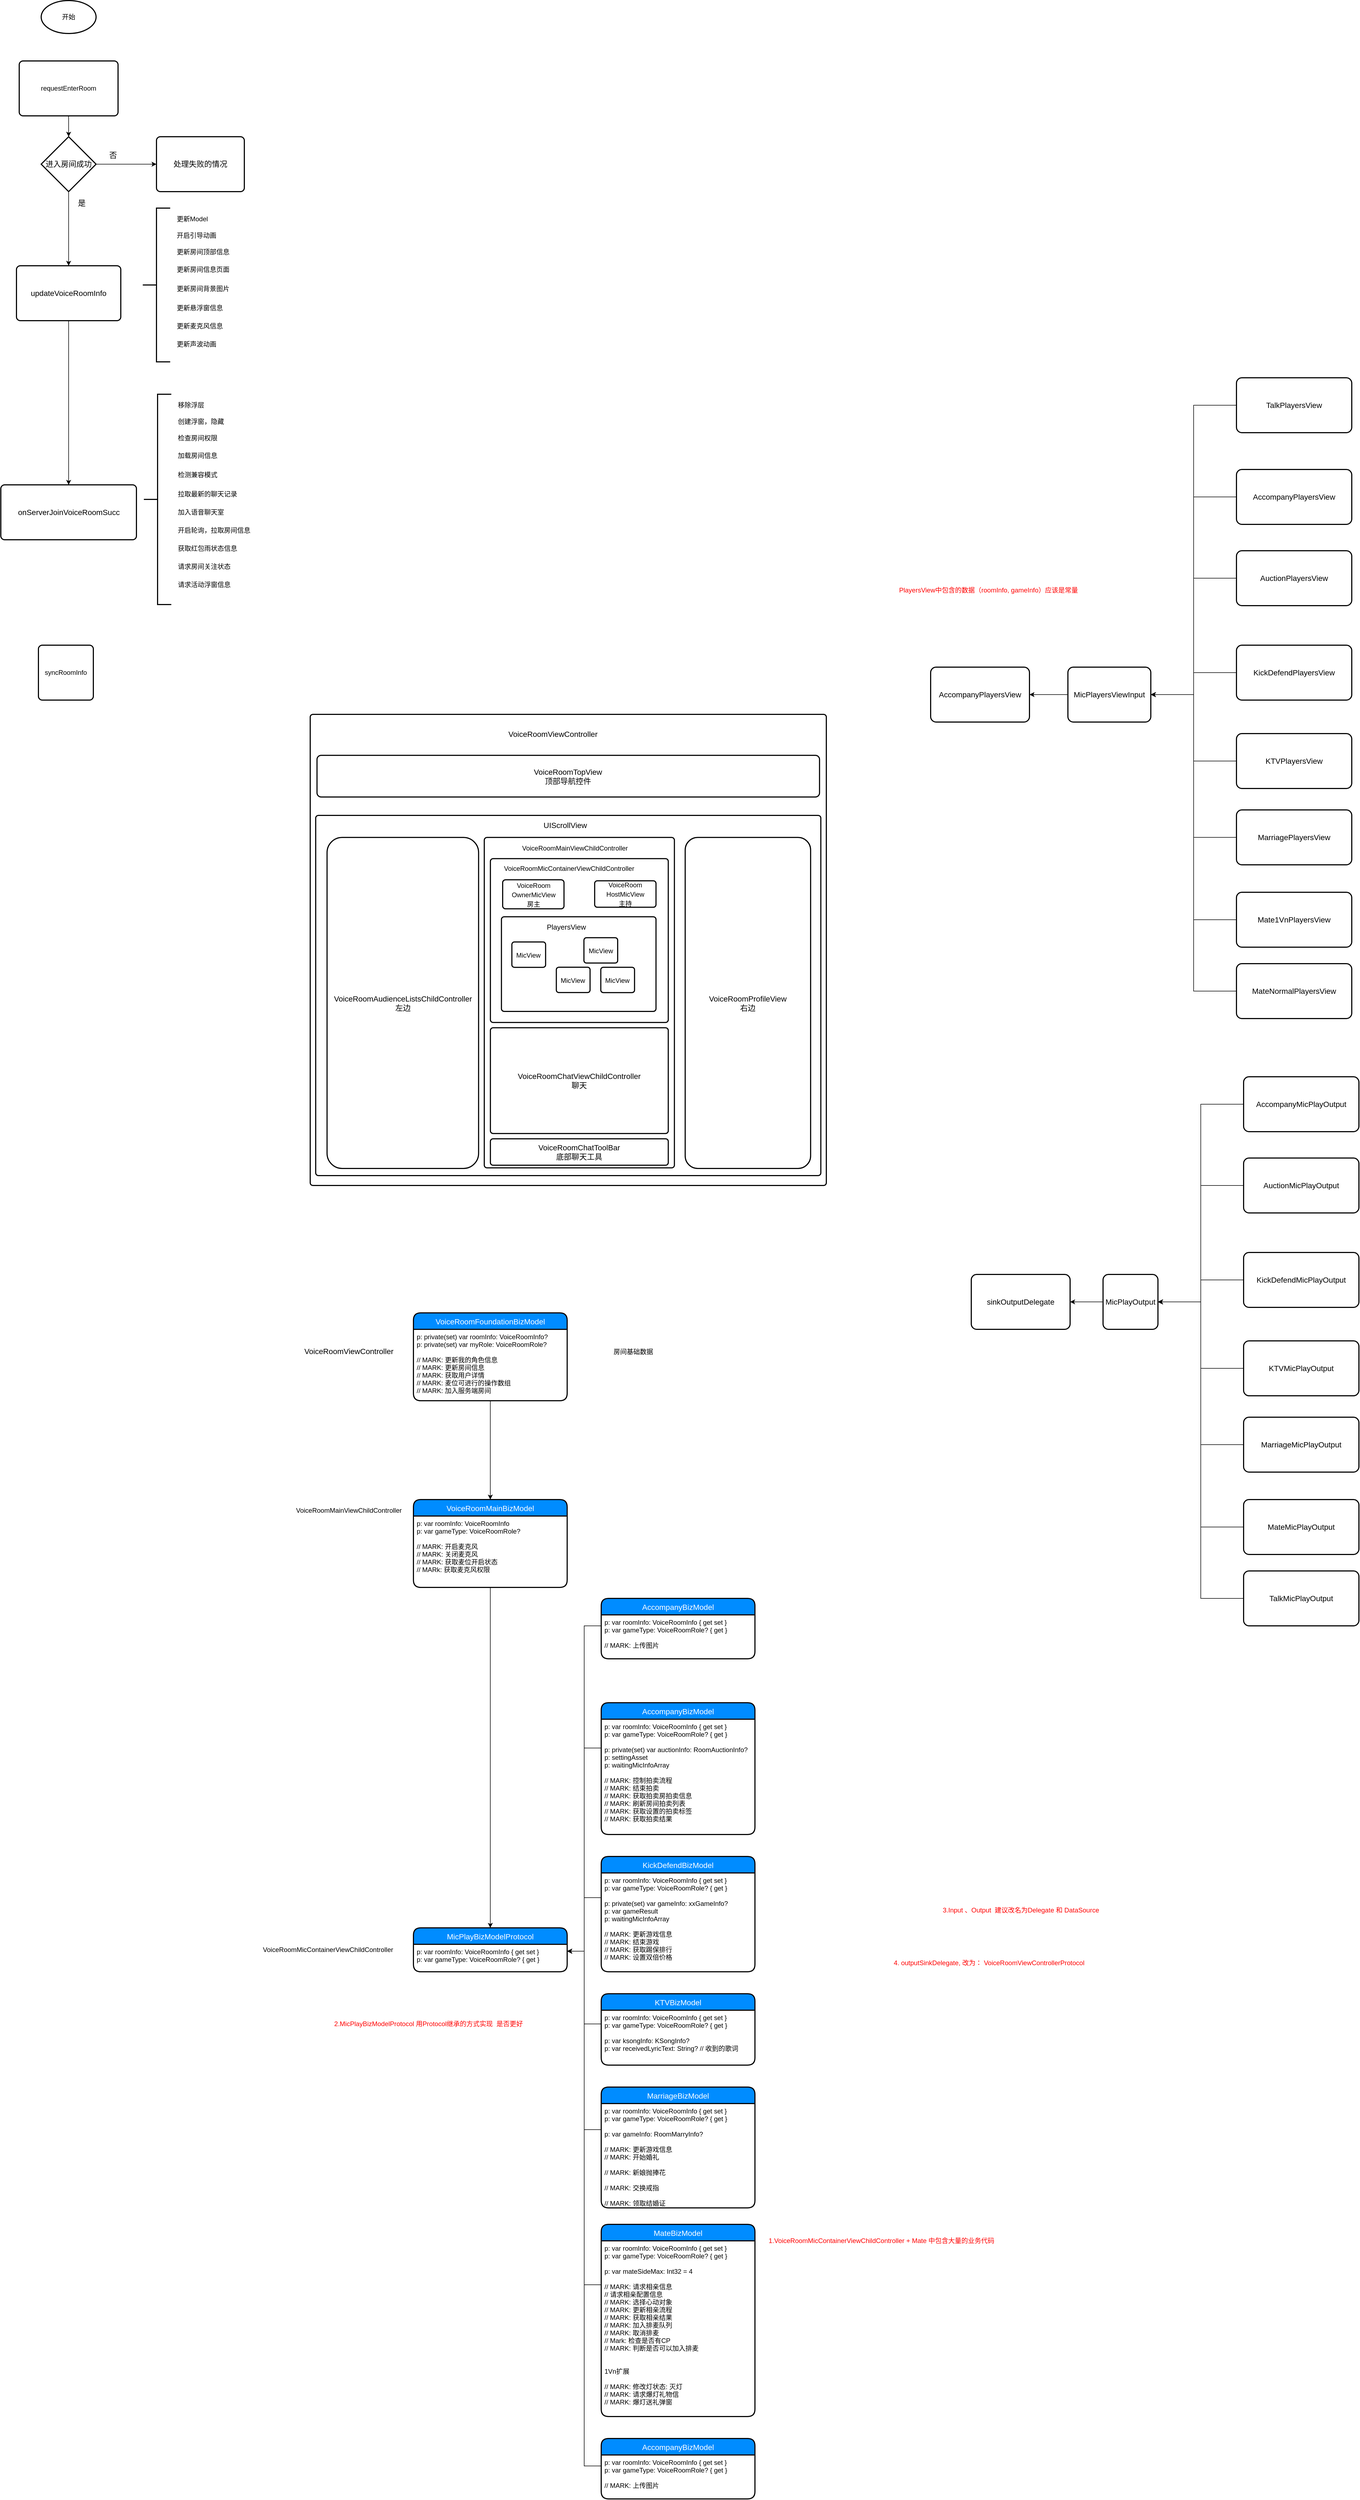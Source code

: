 <mxfile version="12.2.9" type="github" pages="1">
  <diagram id="QXnWpjxVT1Wi_6HcI1Gs" name="第 1 页">
    <mxGraphModel dx="1788" dy="1278" grid="1" gridSize="10" guides="1" tooltips="1" connect="1" arrows="1" fold="1" page="1" pageScale="1" pageWidth="1100" pageHeight="850" math="0" shadow="0">
      <root>
        <mxCell id="0"/>
        <mxCell id="1" parent="0"/>
        <mxCell id="4t1HwyWgQuPsWHYAofXQ-1" value="开始" style="strokeWidth=2;html=1;shape=mxgraph.flowchart.start_1;whiteSpace=wrap;" parent="1" vertex="1">
          <mxGeometry x="280" y="90" width="100" height="60" as="geometry"/>
        </mxCell>
        <mxCell id="4t1HwyWgQuPsWHYAofXQ-2" value="syncRoomInfo" style="rounded=1;whiteSpace=wrap;html=1;absoluteArcSize=1;arcSize=14;strokeWidth=2;" parent="1" vertex="1">
          <mxGeometry x="275" y="1264" width="100" height="100" as="geometry"/>
        </mxCell>
        <mxCell id="uTZmpidnTNi-9U0CQCSV-44" style="edgeStyle=orthogonalEdgeStyle;rounded=0;orthogonalLoop=1;jettySize=auto;html=1;exitX=0.5;exitY=1;exitDx=0;exitDy=0;entryX=0.5;entryY=0;entryDx=0;entryDy=0;entryPerimeter=0;fontSize=14;" parent="1" source="4t1HwyWgQuPsWHYAofXQ-3" target="uTZmpidnTNi-9U0CQCSV-43" edge="1">
          <mxGeometry relative="1" as="geometry"/>
        </mxCell>
        <mxCell id="4t1HwyWgQuPsWHYAofXQ-3" value="requestEnterRoom" style="rounded=1;whiteSpace=wrap;html=1;absoluteArcSize=1;arcSize=14;strokeWidth=2;" parent="1" vertex="1">
          <mxGeometry x="240" y="200" width="180" height="100" as="geometry"/>
        </mxCell>
        <mxCell id="4t1HwyWgQuPsWHYAofXQ-5" value="" style="strokeWidth=2;html=1;shape=mxgraph.flowchart.annotation_2;align=left;labelPosition=right;pointerEvents=1;" parent="1" vertex="1">
          <mxGeometry x="465" y="468" width="50" height="280" as="geometry"/>
        </mxCell>
        <mxCell id="4t1HwyWgQuPsWHYAofXQ-22" value="更新Model" style="text;html=1;resizable=0;points=[];autosize=1;align=left;verticalAlign=top;spacingTop=-4;" parent="1" vertex="1">
          <mxGeometry x="525" y="478" width="70" height="20" as="geometry"/>
        </mxCell>
        <mxCell id="4t1HwyWgQuPsWHYAofXQ-23" value="开启引导动画" style="text;html=1;resizable=0;points=[];autosize=1;align=left;verticalAlign=top;spacingTop=-4;" parent="1" vertex="1">
          <mxGeometry x="525" y="508" width="90" height="20" as="geometry"/>
        </mxCell>
        <mxCell id="4t1HwyWgQuPsWHYAofXQ-24" value="更新房间顶部信息" style="text;html=1;resizable=0;points=[];autosize=1;align=left;verticalAlign=top;spacingTop=-4;" parent="1" vertex="1">
          <mxGeometry x="525" y="538" width="110" height="20" as="geometry"/>
        </mxCell>
        <mxCell id="4t1HwyWgQuPsWHYAofXQ-25" value="更新房间背景图片" style="text;html=1;resizable=0;points=[];autosize=1;align=left;verticalAlign=top;spacingTop=-4;" parent="1" vertex="1">
          <mxGeometry x="525" y="605" width="110" height="20" as="geometry"/>
        </mxCell>
        <mxCell id="4t1HwyWgQuPsWHYAofXQ-26" value="更新房间信息页面" style="text;html=1;resizable=0;points=[];autosize=1;align=left;verticalAlign=top;spacingTop=-4;" parent="1" vertex="1">
          <mxGeometry x="525" y="570" width="110" height="20" as="geometry"/>
        </mxCell>
        <mxCell id="4t1HwyWgQuPsWHYAofXQ-27" value="更新悬浮窗信息" style="text;html=1;resizable=0;points=[];autosize=1;align=left;verticalAlign=top;spacingTop=-4;" parent="1" vertex="1">
          <mxGeometry x="525" y="640" width="100" height="20" as="geometry"/>
        </mxCell>
        <mxCell id="4t1HwyWgQuPsWHYAofXQ-28" value="更新麦克风信息" style="text;html=1;resizable=0;points=[];autosize=1;align=left;verticalAlign=top;spacingTop=-4;" parent="1" vertex="1">
          <mxGeometry x="525" y="673" width="100" height="20" as="geometry"/>
        </mxCell>
        <mxCell id="4t1HwyWgQuPsWHYAofXQ-29" value="更新声波动画" style="text;html=1;resizable=0;points=[];autosize=1;align=left;verticalAlign=top;spacingTop=-4;" parent="1" vertex="1">
          <mxGeometry x="525" y="706" width="90" height="20" as="geometry"/>
        </mxCell>
        <mxCell id="uTZmpidnTNi-9U0CQCSV-9" value="" style="rounded=1;absoluteArcSize=1;html=1;strokeWidth=2;arcSize=10;fontSize=14;fillColor=none;" parent="1" vertex="1">
          <mxGeometry x="770" y="1390" width="940" height="858" as="geometry"/>
        </mxCell>
        <mxCell id="uTZmpidnTNi-9U0CQCSV-10" value="" style="html=1;strokeWidth=2;shape=mxgraph.er.anchor;fontSize=14;whiteSpace=wrap;" parent="uTZmpidnTNi-9U0CQCSV-9" vertex="1">
          <mxGeometry width="470.0" height="858" as="geometry"/>
        </mxCell>
        <mxCell id="uTZmpidnTNi-9U0CQCSV-32" value="VoiceRoomViewController" style="text;html=1;resizable=0;points=[];autosize=1;align=left;verticalAlign=top;spacingTop=-4;fontSize=14;" parent="uTZmpidnTNi-9U0CQCSV-9" vertex="1">
          <mxGeometry x="358.684" y="24.614" width="180" height="20" as="geometry"/>
        </mxCell>
        <mxCell id="uTZmpidnTNi-9U0CQCSV-38" value="VoiceRoomTopView&lt;br&gt;顶部导航控件" style="strokeWidth=2;rounded=1;arcSize=10;whiteSpace=wrap;html=1;align=center;fontSize=14;fillColor=none;" parent="uTZmpidnTNi-9U0CQCSV-9" vertex="1">
          <mxGeometry x="12.368" y="74.609" width="915.263" height="75.852" as="geometry"/>
        </mxCell>
        <mxCell id="uTZmpidnTNi-9U0CQCSV-39" value="" style="rounded=1;absoluteArcSize=1;html=1;strokeWidth=2;arcSize=10;fontSize=14;fillColor=none;" parent="uTZmpidnTNi-9U0CQCSV-9" vertex="1">
          <mxGeometry x="10" y="184" width="920" height="656" as="geometry"/>
        </mxCell>
        <mxCell id="uTZmpidnTNi-9U0CQCSV-40" value="" style="html=1;strokeWidth=2;shape=mxgraph.er.anchor;fontSize=14;whiteSpace=wrap;" parent="uTZmpidnTNi-9U0CQCSV-39" vertex="1">
          <mxGeometry width="460.0" height="399.828" as="geometry"/>
        </mxCell>
        <mxCell id="uTZmpidnTNi-9U0CQCSV-22" value="VoiceRoomProfileView&lt;br&gt;右边" style="strokeWidth=2;rounded=1;arcSize=10;whiteSpace=wrap;html=1;align=center;fontSize=14;fillColor=none;" parent="uTZmpidnTNi-9U0CQCSV-39" vertex="1">
          <mxGeometry x="672.944" y="40.184" width="228.449" height="602.757" as="geometry"/>
        </mxCell>
        <mxCell id="uTZmpidnTNi-9U0CQCSV-21" value="VoiceRoomAudienceListsChildController&lt;br&gt;左边" style="strokeWidth=2;rounded=1;arcSize=10;whiteSpace=wrap;html=1;align=center;fontSize=14;fillColor=none;" parent="uTZmpidnTNi-9U0CQCSV-39" vertex="1">
          <mxGeometry x="20.674" y="40.184" width="276" height="602.757" as="geometry"/>
        </mxCell>
        <mxCell id="uTZmpidnTNi-9U0CQCSV-17" value="" style="rounded=1;absoluteArcSize=1;html=1;strokeWidth=2;arcSize=10;fontSize=13;fillColor=none;" parent="uTZmpidnTNi-9U0CQCSV-39" vertex="1">
          <mxGeometry x="307.011" y="40.184" width="346.292" height="601.752" as="geometry"/>
        </mxCell>
        <mxCell id="uTZmpidnTNi-9U0CQCSV-18" value="" style="html=1;strokeWidth=2;shape=mxgraph.er.anchor;fontSize=14;whiteSpace=wrap;" parent="uTZmpidnTNi-9U0CQCSV-17" vertex="1">
          <mxGeometry width="173.146" height="601.752" as="geometry"/>
        </mxCell>
        <mxCell id="uTZmpidnTNi-9U0CQCSV-19" value="VoiceRoomChatViewChildController&lt;br&gt;聊天" style="rounded=1;absoluteArcSize=1;html=1;strokeWidth=2;arcSize=10;fontSize=14;whiteSpace=wrap;points=[];strokeColor=inherit;fillColor=inherit;" parent="uTZmpidnTNi-9U0CQCSV-17" vertex="1">
          <mxGeometry x="11.171" y="346.609" width="323.951" height="192.561" as="geometry"/>
        </mxCell>
        <mxCell id="uTZmpidnTNi-9U0CQCSV-25" value="VoiceRoomMainViewChildController&lt;br&gt;" style="text;html=1;resizable=0;points=[];autosize=1;align=left;verticalAlign=top;spacingTop=-4;" parent="uTZmpidnTNi-9U0CQCSV-17" vertex="1">
          <mxGeometry x="67.024" y="9.628" width="210" height="20" as="geometry"/>
        </mxCell>
        <mxCell id="uTZmpidnTNi-9U0CQCSV-34" value="VoiceRoomChatToolBar&lt;br&gt;底部聊天工具" style="strokeWidth=2;rounded=1;arcSize=10;whiteSpace=wrap;html=1;align=center;fontSize=14;fillColor=none;" parent="uTZmpidnTNi-9U0CQCSV-17" vertex="1">
          <mxGeometry x="11.171" y="548.798" width="323.951" height="48.14" as="geometry"/>
        </mxCell>
        <mxCell id="uTZmpidnTNi-9U0CQCSV-14" value="" style="rounded=1;absoluteArcSize=1;html=1;strokeWidth=2;arcSize=10;fontSize=14;fillColor=none;" parent="uTZmpidnTNi-9U0CQCSV-17" vertex="1">
          <mxGeometry x="11.171" y="38.512" width="323.951" height="298.469" as="geometry"/>
        </mxCell>
        <mxCell id="uTZmpidnTNi-9U0CQCSV-15" value="" style="html=1;strokeWidth=2;shape=mxgraph.er.anchor;fontSize=14;whiteSpace=wrap;" parent="uTZmpidnTNi-9U0CQCSV-14" vertex="1">
          <mxGeometry width="161.975" height="268.622" as="geometry"/>
        </mxCell>
        <mxCell id="uTZmpidnTNi-9U0CQCSV-23" value="&lt;font style=&quot;font-size: 12px&quot;&gt;VoiceRoom&lt;br&gt;OwnerMicView&lt;br&gt;房主&lt;/font&gt;" style="strokeWidth=2;rounded=1;arcSize=10;whiteSpace=wrap;html=1;align=center;fontSize=14;fillColor=none;" parent="uTZmpidnTNi-9U0CQCSV-14" vertex="1">
          <mxGeometry x="22.341" y="38.512" width="111.707" height="52.954" as="geometry"/>
        </mxCell>
        <mxCell id="uTZmpidnTNi-9U0CQCSV-24" value="&lt;font style=&quot;font-size: 12px&quot;&gt;VoiceRoom&lt;br&gt;HostMicView&lt;br&gt;主持&lt;/font&gt;" style="strokeWidth=2;rounded=1;arcSize=10;whiteSpace=wrap;html=1;align=center;fontSize=14;fillColor=none;" parent="uTZmpidnTNi-9U0CQCSV-14" vertex="1">
          <mxGeometry x="189.902" y="40.438" width="111.707" height="48.14" as="geometry"/>
        </mxCell>
        <mxCell id="uTZmpidnTNi-9U0CQCSV-33" value="&lt;font style=&quot;font-size: 12px&quot;&gt;VoiceRoomMicContainerViewChildController&lt;/font&gt;" style="text;html=1;resizable=0;points=[];autosize=1;align=left;verticalAlign=top;spacingTop=-4;fontSize=14;" parent="uTZmpidnTNi-9U0CQCSV-14" vertex="1">
          <mxGeometry x="22.341" y="6.396" width="250" height="20" as="geometry"/>
        </mxCell>
        <mxCell id="uTZmpidnTNi-9U0CQCSV-35" value="" style="rounded=1;absoluteArcSize=1;html=1;strokeWidth=2;arcSize=10;fontSize=14;fillColor=none;" parent="uTZmpidnTNi-9U0CQCSV-14" vertex="1">
          <mxGeometry x="20.107" y="105.908" width="281.502" height="172.342" as="geometry"/>
        </mxCell>
        <mxCell id="uTZmpidnTNi-9U0CQCSV-36" value="" style="html=1;strokeWidth=2;shape=mxgraph.er.anchor;fontSize=14;whiteSpace=wrap;" parent="uTZmpidnTNi-9U0CQCSV-35" vertex="1">
          <mxGeometry width="140.751" height="172.342" as="geometry"/>
        </mxCell>
        <mxCell id="uTZmpidnTNi-9U0CQCSV-31" value="PlayersView" style="text;html=1;resizable=0;points=[];autosize=1;align=left;verticalAlign=top;spacingTop=-4;fontSize=13;" parent="uTZmpidnTNi-9U0CQCSV-35" vertex="1">
          <mxGeometry x="80.429" y="8.043" width="90" height="20" as="geometry"/>
        </mxCell>
        <mxCell id="uTZmpidnTNi-9U0CQCSV-27" value="&lt;font style=&quot;font-size: 12px&quot;&gt;MicView&lt;/font&gt;" style="strokeWidth=2;rounded=1;arcSize=10;whiteSpace=wrap;html=1;align=center;fontSize=14;fillColor=none;" parent="uTZmpidnTNi-9U0CQCSV-35" vertex="1">
          <mxGeometry x="18.99" y="45.958" width="61.439" height="46.135" as="geometry"/>
        </mxCell>
        <mxCell id="uTZmpidnTNi-9U0CQCSV-29" value="&lt;font style=&quot;font-size: 12px&quot;&gt;MicView&lt;/font&gt;" style="strokeWidth=2;rounded=1;arcSize=10;whiteSpace=wrap;html=1;align=center;fontSize=14;fillColor=none;" parent="uTZmpidnTNi-9U0CQCSV-35" vertex="1">
          <mxGeometry x="99.978" y="91.916" width="61.439" height="46.135" as="geometry"/>
        </mxCell>
        <mxCell id="uTZmpidnTNi-9U0CQCSV-30" value="&lt;font style=&quot;font-size: 12px&quot;&gt;MicView&lt;/font&gt;" style="strokeWidth=2;rounded=1;arcSize=10;whiteSpace=wrap;html=1;align=center;fontSize=14;fillColor=none;" parent="uTZmpidnTNi-9U0CQCSV-35" vertex="1">
          <mxGeometry x="150.246" y="38.18" width="61.439" height="46.135" as="geometry"/>
        </mxCell>
        <mxCell id="uTZmpidnTNi-9U0CQCSV-28" value="&lt;font style=&quot;font-size: 12px&quot;&gt;MicView&lt;/font&gt;" style="strokeWidth=2;rounded=1;arcSize=10;whiteSpace=wrap;html=1;align=center;fontSize=14;fillColor=none;" parent="uTZmpidnTNi-9U0CQCSV-35" vertex="1">
          <mxGeometry x="180.966" y="92.004" width="61.439" height="46.135" as="geometry"/>
        </mxCell>
        <mxCell id="uTZmpidnTNi-9U0CQCSV-42" value="UIScrollView" style="text;html=1;resizable=0;points=[];autosize=1;align=left;verticalAlign=top;spacingTop=-4;fontSize=14;" parent="uTZmpidnTNi-9U0CQCSV-39" vertex="1">
          <mxGeometry x="413.483" y="7.032" width="90" height="20" as="geometry"/>
        </mxCell>
        <mxCell id="uTZmpidnTNi-9U0CQCSV-47" style="edgeStyle=orthogonalEdgeStyle;rounded=0;orthogonalLoop=1;jettySize=auto;html=1;exitX=0.5;exitY=1;exitDx=0;exitDy=0;exitPerimeter=0;entryX=0.5;entryY=0;entryDx=0;entryDy=0;fontSize=14;" parent="1" source="uTZmpidnTNi-9U0CQCSV-43" target="uTZmpidnTNi-9U0CQCSV-45" edge="1">
          <mxGeometry relative="1" as="geometry"/>
        </mxCell>
        <mxCell id="uTZmpidnTNi-9U0CQCSV-48" style="edgeStyle=orthogonalEdgeStyle;rounded=0;orthogonalLoop=1;jettySize=auto;html=1;exitX=1;exitY=0.5;exitDx=0;exitDy=0;exitPerimeter=0;entryX=0;entryY=0.5;entryDx=0;entryDy=0;fontSize=14;" parent="1" source="uTZmpidnTNi-9U0CQCSV-43" target="uTZmpidnTNi-9U0CQCSV-46" edge="1">
          <mxGeometry relative="1" as="geometry"/>
        </mxCell>
        <mxCell id="uTZmpidnTNi-9U0CQCSV-43" value="进入房间成功" style="strokeWidth=2;html=1;shape=mxgraph.flowchart.decision;whiteSpace=wrap;fillColor=none;fontSize=14;" parent="1" vertex="1">
          <mxGeometry x="280" y="338" width="100" height="100" as="geometry"/>
        </mxCell>
        <mxCell id="uTZmpidnTNi-9U0CQCSV-55" value="" style="edgeStyle=orthogonalEdgeStyle;rounded=0;orthogonalLoop=1;jettySize=auto;html=1;fontSize=14;" parent="1" source="uTZmpidnTNi-9U0CQCSV-45" target="uTZmpidnTNi-9U0CQCSV-54" edge="1">
          <mxGeometry relative="1" as="geometry"/>
        </mxCell>
        <mxCell id="uTZmpidnTNi-9U0CQCSV-45" value="updateVoiceRoomInfo" style="rounded=1;whiteSpace=wrap;html=1;absoluteArcSize=1;arcSize=14;strokeWidth=2;fillColor=none;fontSize=14;" parent="1" vertex="1">
          <mxGeometry x="235" y="573" width="190" height="100" as="geometry"/>
        </mxCell>
        <mxCell id="uTZmpidnTNi-9U0CQCSV-54" value="onServerJoinVoiceRoomSucc" style="rounded=1;whiteSpace=wrap;html=1;absoluteArcSize=1;arcSize=14;strokeWidth=2;fillColor=none;fontSize=14;" parent="1" vertex="1">
          <mxGeometry x="206.5" y="972" width="247" height="100" as="geometry"/>
        </mxCell>
        <mxCell id="uTZmpidnTNi-9U0CQCSV-46" value="处理失败的情况" style="rounded=1;whiteSpace=wrap;html=1;absoluteArcSize=1;arcSize=14;strokeWidth=2;fillColor=none;fontSize=14;" parent="1" vertex="1">
          <mxGeometry x="490" y="338" width="160" height="100" as="geometry"/>
        </mxCell>
        <mxCell id="uTZmpidnTNi-9U0CQCSV-49" value="否" style="text;html=1;resizable=0;points=[];autosize=1;align=left;verticalAlign=top;spacingTop=-4;fontSize=14;" parent="1" vertex="1">
          <mxGeometry x="402" y="361" width="30" height="20" as="geometry"/>
        </mxCell>
        <mxCell id="uTZmpidnTNi-9U0CQCSV-50" value="是" style="text;html=1;resizable=0;points=[];autosize=1;align=left;verticalAlign=top;spacingTop=-4;fontSize=14;" parent="1" vertex="1">
          <mxGeometry x="345" y="448" width="30" height="20" as="geometry"/>
        </mxCell>
        <mxCell id="uTZmpidnTNi-9U0CQCSV-56" value="" style="strokeWidth=2;html=1;shape=mxgraph.flowchart.annotation_2;align=left;labelPosition=right;pointerEvents=1;" parent="1" vertex="1">
          <mxGeometry x="467" y="807" width="50" height="383" as="geometry"/>
        </mxCell>
        <mxCell id="uTZmpidnTNi-9U0CQCSV-57" value="移除浮层" style="text;html=1;resizable=0;points=[];autosize=1;align=left;verticalAlign=top;spacingTop=-4;" parent="1" vertex="1">
          <mxGeometry x="527" y="817" width="60" height="20" as="geometry"/>
        </mxCell>
        <mxCell id="uTZmpidnTNi-9U0CQCSV-58" value="创建浮窗，隐藏" style="text;html=1;resizable=0;points=[];autosize=1;align=left;verticalAlign=top;spacingTop=-4;" parent="1" vertex="1">
          <mxGeometry x="527" y="847" width="100" height="20" as="geometry"/>
        </mxCell>
        <mxCell id="uTZmpidnTNi-9U0CQCSV-59" value="检查房间权限" style="text;html=1;resizable=0;points=[];autosize=1;align=left;verticalAlign=top;spacingTop=-4;" parent="1" vertex="1">
          <mxGeometry x="527" y="877" width="90" height="20" as="geometry"/>
        </mxCell>
        <mxCell id="uTZmpidnTNi-9U0CQCSV-60" value="检测兼容模式" style="text;html=1;resizable=0;points=[];autosize=1;align=left;verticalAlign=top;spacingTop=-4;" parent="1" vertex="1">
          <mxGeometry x="527" y="944" width="90" height="20" as="geometry"/>
        </mxCell>
        <mxCell id="uTZmpidnTNi-9U0CQCSV-61" value="加载房间信息" style="text;html=1;resizable=0;points=[];autosize=1;align=left;verticalAlign=top;spacingTop=-4;" parent="1" vertex="1">
          <mxGeometry x="527" y="909" width="90" height="20" as="geometry"/>
        </mxCell>
        <mxCell id="uTZmpidnTNi-9U0CQCSV-62" value="拉取最新的聊天记录" style="text;html=1;resizable=0;points=[];autosize=1;align=left;verticalAlign=top;spacingTop=-4;" parent="1" vertex="1">
          <mxGeometry x="527" y="979" width="120" height="20" as="geometry"/>
        </mxCell>
        <mxCell id="uTZmpidnTNi-9U0CQCSV-63" value="加入语音聊天室" style="text;html=1;resizable=0;points=[];autosize=1;align=left;verticalAlign=top;spacingTop=-4;" parent="1" vertex="1">
          <mxGeometry x="527" y="1012" width="100" height="20" as="geometry"/>
        </mxCell>
        <mxCell id="uTZmpidnTNi-9U0CQCSV-64" value="开启轮询，拉取房间信息" style="text;html=1;resizable=0;points=[];autosize=1;align=left;verticalAlign=top;spacingTop=-4;" parent="1" vertex="1">
          <mxGeometry x="527" y="1045" width="150" height="20" as="geometry"/>
        </mxCell>
        <mxCell id="uTZmpidnTNi-9U0CQCSV-65" value="获取红包雨状态信息" style="text;html=1;resizable=0;points=[];autosize=1;align=left;verticalAlign=top;spacingTop=-4;" parent="1" vertex="1">
          <mxGeometry x="527" y="1078" width="120" height="20" as="geometry"/>
        </mxCell>
        <mxCell id="uTZmpidnTNi-9U0CQCSV-66" value="请求房间关注状态" style="text;html=1;resizable=0;points=[];autosize=1;align=left;verticalAlign=top;spacingTop=-4;" parent="1" vertex="1">
          <mxGeometry x="527" y="1111" width="110" height="20" as="geometry"/>
        </mxCell>
        <mxCell id="uTZmpidnTNi-9U0CQCSV-67" value="请求活动浮窗信息" style="text;html=1;resizable=0;points=[];autosize=1;align=left;verticalAlign=top;spacingTop=-4;" parent="1" vertex="1">
          <mxGeometry x="527" y="1144" width="110" height="20" as="geometry"/>
        </mxCell>
        <mxCell id="90Lqw9JZA4BBypxKJD_L-4" value="&lt;span style=&quot;font-size: 14px ; text-align: left&quot;&gt;VoiceRoomViewController&lt;/span&gt;" style="text;html=1;align=center;verticalAlign=middle;resizable=0;points=[];;autosize=1;" vertex="1" parent="1">
          <mxGeometry x="750" y="2540" width="180" height="20" as="geometry"/>
        </mxCell>
        <mxCell id="90Lqw9JZA4BBypxKJD_L-5" value="&lt;span style=&quot;text-align: left&quot;&gt;VoiceRoomMainViewChildController&lt;/span&gt;" style="text;html=1;align=center;verticalAlign=middle;resizable=0;points=[];;autosize=1;" vertex="1" parent="1">
          <mxGeometry x="735" y="2830" width="210" height="20" as="geometry"/>
        </mxCell>
        <mxCell id="90Lqw9JZA4BBypxKJD_L-7" value="VoiceRoomFoundationBizModel" style="swimlane;childLayout=stackLayout;horizontal=1;startSize=30;horizontalStack=0;fillColor=#008cff;fontColor=#FFFFFF;rounded=1;fontSize=14;fontStyle=0;strokeWidth=2;resizeParent=0;resizeLast=1;shadow=0;dashed=0;align=center;" vertex="1" parent="1">
          <mxGeometry x="958" y="2480" width="280" height="160" as="geometry"/>
        </mxCell>
        <mxCell id="90Lqw9JZA4BBypxKJD_L-8" value="p: private(set) var roomInfo: VoiceRoomInfo?&#xa;p: private(set) var myRole: VoiceRoomRole?&#xa;&#xa;// MARK: 更新我的角色信息&#xa;// MARK: 更新房间信息&#xa;// MARK: 获取用户详情&#xa;// MARK: 麦位可进行的操作数组&#xa;// MARK: 加入服务端房间&#xa;" style="align=left;strokeColor=none;fillColor=none;spacingLeft=4;fontSize=12;verticalAlign=top;resizable=0;rotatable=0;part=1;" vertex="1" parent="90Lqw9JZA4BBypxKJD_L-7">
          <mxGeometry y="30" width="280" height="130" as="geometry"/>
        </mxCell>
        <mxCell id="90Lqw9JZA4BBypxKJD_L-10" value="&lt;span style=&quot;white-space: normal&quot;&gt;&lt;br&gt;&lt;/span&gt;" style="text;html=1;align=center;verticalAlign=middle;resizable=0;points=[];;autosize=1;" vertex="1" parent="1">
          <mxGeometry x="1383" y="2561" width="20" height="20" as="geometry"/>
        </mxCell>
        <mxCell id="90Lqw9JZA4BBypxKJD_L-14" value="房间基础数据" style="text;html=1;align=center;verticalAlign=middle;resizable=0;points=[];;autosize=1;" vertex="1" parent="1">
          <mxGeometry x="1313" y="2541" width="90" height="20" as="geometry"/>
        </mxCell>
        <mxCell id="90Lqw9JZA4BBypxKJD_L-17" value="VoiceRoomMainBizModel" style="swimlane;childLayout=stackLayout;horizontal=1;startSize=30;horizontalStack=0;fillColor=#008cff;fontColor=#FFFFFF;rounded=1;fontSize=14;fontStyle=0;strokeWidth=2;resizeParent=0;resizeLast=1;shadow=0;dashed=0;align=center;" vertex="1" parent="1">
          <mxGeometry x="958" y="2820" width="280" height="160" as="geometry"/>
        </mxCell>
        <mxCell id="90Lqw9JZA4BBypxKJD_L-18" value="p: var roomInfo: VoiceRoomInfo&#xa;p: var gameType: VoiceRoomRole?&#xa;&#xa;// MARK: 开启麦克风&#xa;// MARK: 关闭麦克风&#xa;// MARK: 获取麦位开启状态&#xa;// MARk: 获取麦克风权限&#xa;&#xa;" style="align=left;strokeColor=none;fillColor=none;spacingLeft=4;fontSize=12;verticalAlign=top;resizable=0;rotatable=0;part=1;" vertex="1" parent="90Lqw9JZA4BBypxKJD_L-17">
          <mxGeometry y="30" width="280" height="130" as="geometry"/>
        </mxCell>
        <mxCell id="90Lqw9JZA4BBypxKJD_L-20" value="VoiceRoomMicContainerViewChildController" style="text;html=1;align=center;verticalAlign=middle;resizable=0;points=[];;autosize=1;" vertex="1" parent="1">
          <mxGeometry x="677" y="3630" width="250" height="20" as="geometry"/>
        </mxCell>
        <mxCell id="90Lqw9JZA4BBypxKJD_L-22" value="MicPlayBizModelProtocol" style="swimlane;childLayout=stackLayout;horizontal=1;startSize=30;horizontalStack=0;fillColor=#008cff;fontColor=#FFFFFF;rounded=1;fontSize=14;fontStyle=0;strokeWidth=2;resizeParent=0;resizeLast=1;shadow=0;dashed=0;align=center;" vertex="1" parent="1">
          <mxGeometry x="958" y="3600" width="280" height="80" as="geometry"/>
        </mxCell>
        <mxCell id="90Lqw9JZA4BBypxKJD_L-23" value="p: var roomInfo: VoiceRoomInfo { get set }&#xa;p: var gameType: VoiceRoomRole? { get }&#xa;&#xa;&#xa;" style="align=left;strokeColor=none;fillColor=none;spacingLeft=4;fontSize=12;verticalAlign=top;resizable=0;rotatable=0;part=1;" vertex="1" parent="90Lqw9JZA4BBypxKJD_L-22">
          <mxGeometry y="30" width="280" height="50" as="geometry"/>
        </mxCell>
        <mxCell id="90Lqw9JZA4BBypxKJD_L-24" value="AccompanyBizModel" style="swimlane;childLayout=stackLayout;horizontal=1;startSize=30;horizontalStack=0;fillColor=#008cff;fontColor=#FFFFFF;rounded=1;fontSize=14;fontStyle=0;strokeWidth=2;resizeParent=0;resizeLast=1;shadow=0;dashed=0;align=center;" vertex="1" parent="1">
          <mxGeometry x="1300" y="3000" width="280" height="110" as="geometry"/>
        </mxCell>
        <mxCell id="90Lqw9JZA4BBypxKJD_L-25" value="p: var roomInfo: VoiceRoomInfo { get set }&#xa;p: var gameType: VoiceRoomRole? { get }&#xa;&#xa;// MARK: 上传图片&#xa;&#xa;&#xa;" style="align=left;strokeColor=none;fillColor=none;spacingLeft=4;fontSize=12;verticalAlign=top;resizable=0;rotatable=0;part=1;" vertex="1" parent="90Lqw9JZA4BBypxKJD_L-24">
          <mxGeometry y="30" width="280" height="80" as="geometry"/>
        </mxCell>
        <mxCell id="90Lqw9JZA4BBypxKJD_L-27" style="edgeStyle=orthogonalEdgeStyle;rounded=0;orthogonalLoop=1;jettySize=auto;html=1;exitX=0;exitY=0.25;exitDx=0;exitDy=0;entryX=1;entryY=0.25;entryDx=0;entryDy=0;" edge="1" parent="1" source="90Lqw9JZA4BBypxKJD_L-25" target="90Lqw9JZA4BBypxKJD_L-23">
          <mxGeometry relative="1" as="geometry"/>
        </mxCell>
        <mxCell id="90Lqw9JZA4BBypxKJD_L-28" value="AccompanyBizModel" style="swimlane;childLayout=stackLayout;horizontal=1;startSize=30;horizontalStack=0;fillColor=#008cff;fontColor=#FFFFFF;rounded=1;fontSize=14;fontStyle=0;strokeWidth=2;resizeParent=0;resizeLast=1;shadow=0;dashed=0;align=center;" vertex="1" parent="1">
          <mxGeometry x="1300" y="3190" width="280" height="240" as="geometry"/>
        </mxCell>
        <mxCell id="90Lqw9JZA4BBypxKJD_L-29" value="p: var roomInfo: VoiceRoomInfo { get set }&#xa;p: var gameType: VoiceRoomRole? { get }&#xa;&#xa;p: private(set) var auctionInfo: RoomAuctionInfo?&#xa;p: settingAsset&#xa;p: waitingMicInfoArray&#xa;&#xa;// MARK: 控制拍卖流程&#xa;// MARK: 结束拍卖&#xa;// MARK: 获取拍卖房拍卖信息&#xa;// MARK: 刷新房间拍卖列表&#xa;// MARK: 获取设置的拍卖标签&#xa;// MARK: 获取拍卖结果&#xa;&#xa;&#xa;&#xa;" style="align=left;strokeColor=none;fillColor=none;spacingLeft=4;fontSize=12;verticalAlign=top;resizable=0;rotatable=0;part=1;" vertex="1" parent="90Lqw9JZA4BBypxKJD_L-28">
          <mxGeometry y="30" width="280" height="210" as="geometry"/>
        </mxCell>
        <mxCell id="90Lqw9JZA4BBypxKJD_L-30" style="edgeStyle=orthogonalEdgeStyle;rounded=0;orthogonalLoop=1;jettySize=auto;html=1;exitX=0;exitY=0.25;exitDx=0;exitDy=0;entryX=1;entryY=0.25;entryDx=0;entryDy=0;" edge="1" parent="1" source="90Lqw9JZA4BBypxKJD_L-29" target="90Lqw9JZA4BBypxKJD_L-23">
          <mxGeometry relative="1" as="geometry"/>
        </mxCell>
        <mxCell id="90Lqw9JZA4BBypxKJD_L-35" value="KickDefendBizModel" style="swimlane;childLayout=stackLayout;horizontal=1;startSize=30;horizontalStack=0;fillColor=#008cff;fontColor=#FFFFFF;rounded=1;fontSize=14;fontStyle=0;strokeWidth=2;resizeParent=0;resizeLast=1;shadow=0;dashed=0;align=center;" vertex="1" parent="1">
          <mxGeometry x="1300" y="3470" width="280" height="210" as="geometry"/>
        </mxCell>
        <mxCell id="90Lqw9JZA4BBypxKJD_L-36" value="p: var roomInfo: VoiceRoomInfo { get set }&#xa;p: var gameType: VoiceRoomRole? { get }&#xa;&#xa;p: private(set) var gameInfo: xxGameInfo?&#xa;p: var gameResult&#xa;p: waitingMicInfoArray&#xa;&#xa;// MARK: 更新游戏信息&#xa;// MARK: 结束游戏&#xa;// MARK: 获取踢保排行&#xa;// MARK: 设置双倍价格&#xa;&#xa;&#xa;&#xa;" style="align=left;strokeColor=none;fillColor=none;spacingLeft=4;fontSize=12;verticalAlign=top;resizable=0;rotatable=0;part=1;" vertex="1" parent="90Lqw9JZA4BBypxKJD_L-35">
          <mxGeometry y="30" width="280" height="180" as="geometry"/>
        </mxCell>
        <mxCell id="90Lqw9JZA4BBypxKJD_L-37" value="KTVBizModel" style="swimlane;childLayout=stackLayout;horizontal=1;startSize=30;horizontalStack=0;fillColor=#008cff;fontColor=#FFFFFF;rounded=1;fontSize=14;fontStyle=0;strokeWidth=2;resizeParent=0;resizeLast=1;shadow=0;dashed=0;align=center;" vertex="1" parent="1">
          <mxGeometry x="1300" y="3720" width="280" height="130" as="geometry"/>
        </mxCell>
        <mxCell id="90Lqw9JZA4BBypxKJD_L-38" value="p: var roomInfo: VoiceRoomInfo { get set }&#xa;p: var gameType: VoiceRoomRole? { get }&#xa;&#xa;p: var ksongInfo: KSongInfo?&#xa;p: var receivedLyricText: String? // 收到的歌词&#xa;&#xa;&#xa;&#xa;" style="align=left;strokeColor=none;fillColor=none;spacingLeft=4;fontSize=12;verticalAlign=top;resizable=0;rotatable=0;part=1;" vertex="1" parent="90Lqw9JZA4BBypxKJD_L-37">
          <mxGeometry y="30" width="280" height="100" as="geometry"/>
        </mxCell>
        <mxCell id="90Lqw9JZA4BBypxKJD_L-39" value="MarriageBizModel" style="swimlane;childLayout=stackLayout;horizontal=1;startSize=30;horizontalStack=0;fillColor=#008cff;fontColor=#FFFFFF;rounded=1;fontSize=14;fontStyle=0;strokeWidth=2;resizeParent=0;resizeLast=1;shadow=0;dashed=0;align=center;" vertex="1" parent="1">
          <mxGeometry x="1300" y="3890" width="280" height="220" as="geometry"/>
        </mxCell>
        <mxCell id="90Lqw9JZA4BBypxKJD_L-40" value="p: var roomInfo: VoiceRoomInfo { get set }&#xa;p: var gameType: VoiceRoomRole? { get }&#xa;&#xa;p: var gameInfo: RoomMarryInfo?&#xa;&#xa;// MARK: 更新游戏信息&#xa;// MARK: 开始婚礼&#xa;&#xa;// MARK: 新娘抛捧花&#xa;&#xa;// MARK: 交换戒指&#xa;&#xa;// MARK: 领取结婚证&#xa;&#xa;&#xa;&#xa;&#xa;&#xa;" style="align=left;strokeColor=none;fillColor=none;spacingLeft=4;fontSize=12;verticalAlign=top;resizable=0;rotatable=0;part=1;" vertex="1" parent="90Lqw9JZA4BBypxKJD_L-39">
          <mxGeometry y="30" width="280" height="190" as="geometry"/>
        </mxCell>
        <mxCell id="90Lqw9JZA4BBypxKJD_L-41" style="edgeStyle=orthogonalEdgeStyle;rounded=0;orthogonalLoop=1;jettySize=auto;html=1;exitX=0;exitY=0.25;exitDx=0;exitDy=0;entryX=1;entryY=0.25;entryDx=0;entryDy=0;" edge="1" parent="1" source="90Lqw9JZA4BBypxKJD_L-36" target="90Lqw9JZA4BBypxKJD_L-23">
          <mxGeometry relative="1" as="geometry"/>
        </mxCell>
        <mxCell id="90Lqw9JZA4BBypxKJD_L-42" style="edgeStyle=orthogonalEdgeStyle;rounded=0;orthogonalLoop=1;jettySize=auto;html=1;exitX=0;exitY=0.25;exitDx=0;exitDy=0;entryX=1;entryY=0.25;entryDx=0;entryDy=0;" edge="1" parent="1" source="90Lqw9JZA4BBypxKJD_L-38" target="90Lqw9JZA4BBypxKJD_L-23">
          <mxGeometry relative="1" as="geometry"/>
        </mxCell>
        <mxCell id="90Lqw9JZA4BBypxKJD_L-44" style="edgeStyle=orthogonalEdgeStyle;rounded=0;orthogonalLoop=1;jettySize=auto;html=1;exitX=0;exitY=0.25;exitDx=0;exitDy=0;entryX=1;entryY=0.25;entryDx=0;entryDy=0;" edge="1" parent="1" source="90Lqw9JZA4BBypxKJD_L-40" target="90Lqw9JZA4BBypxKJD_L-23">
          <mxGeometry relative="1" as="geometry"/>
        </mxCell>
        <mxCell id="90Lqw9JZA4BBypxKJD_L-45" value="MateBizModel" style="swimlane;childLayout=stackLayout;horizontal=1;startSize=30;horizontalStack=0;fillColor=#008cff;fontColor=#FFFFFF;rounded=1;fontSize=14;fontStyle=0;strokeWidth=2;resizeParent=0;resizeLast=1;shadow=0;dashed=0;align=center;" vertex="1" parent="1">
          <mxGeometry x="1300" y="4140" width="280" height="350" as="geometry"/>
        </mxCell>
        <mxCell id="90Lqw9JZA4BBypxKJD_L-46" value="p: var roomInfo: VoiceRoomInfo { get set }&#xa;p: var gameType: VoiceRoomRole? { get }&#xa;&#xa;p: var mateSideMax: Int32 = 4&#xa;&#xa;// MARK: 请求相亲信息&#xa;// 请求相亲配置信息&#xa;// MARK: 选择心动对象&#xa;// MARK: 更新相亲流程&#xa;// MARK: 获取相亲结果&#xa;// MARK: 加入排麦队列&#xa;// MARK: 取消排麦&#xa;// Mark: 检查是否有CP&#xa;// MARK: 判断是否可以加入排麦&#xa;&#xa;&#xa;1Vn扩展&#xa;&#xa;// MARK: 修改灯状态: 灭灯&#xa;// MARK: 请求爆灯礼物信&#xa;// MARK: 爆灯送礼弹窗&#xa;" style="align=left;strokeColor=none;fillColor=none;spacingLeft=4;fontSize=12;verticalAlign=top;resizable=0;rotatable=0;part=1;" vertex="1" parent="90Lqw9JZA4BBypxKJD_L-45">
          <mxGeometry y="30" width="280" height="320" as="geometry"/>
        </mxCell>
        <mxCell id="90Lqw9JZA4BBypxKJD_L-47" value="1.VoiceRoomMicContainerViewChildController + Mate 中包含大量的业务代码" style="text;html=1;align=center;verticalAlign=middle;resizable=0;points=[];;autosize=1;fontColor=#FF0000;" vertex="1" parent="1">
          <mxGeometry x="1595" y="4160" width="430" height="20" as="geometry"/>
        </mxCell>
        <mxCell id="90Lqw9JZA4BBypxKJD_L-48" value="AccompanyBizModel" style="swimlane;childLayout=stackLayout;horizontal=1;startSize=30;horizontalStack=0;fillColor=#008cff;fontColor=#FFFFFF;rounded=1;fontSize=14;fontStyle=0;strokeWidth=2;resizeParent=0;resizeLast=1;shadow=0;dashed=0;align=center;" vertex="1" parent="1">
          <mxGeometry x="1300" y="4530" width="280" height="110" as="geometry"/>
        </mxCell>
        <mxCell id="90Lqw9JZA4BBypxKJD_L-49" value="p: var roomInfo: VoiceRoomInfo { get set }&#xa;p: var gameType: VoiceRoomRole? { get }&#xa;&#xa;// MARK: 上传图片&#xa;&#xa;&#xa;" style="align=left;strokeColor=none;fillColor=none;spacingLeft=4;fontSize=12;verticalAlign=top;resizable=0;rotatable=0;part=1;" vertex="1" parent="90Lqw9JZA4BBypxKJD_L-48">
          <mxGeometry y="30" width="280" height="80" as="geometry"/>
        </mxCell>
        <mxCell id="90Lqw9JZA4BBypxKJD_L-50" style="edgeStyle=orthogonalEdgeStyle;rounded=0;orthogonalLoop=1;jettySize=auto;html=1;exitX=0;exitY=0.25;exitDx=0;exitDy=0;entryX=1;entryY=0.25;entryDx=0;entryDy=0;" edge="1" parent="1" source="90Lqw9JZA4BBypxKJD_L-46" target="90Lqw9JZA4BBypxKJD_L-23">
          <mxGeometry relative="1" as="geometry"/>
        </mxCell>
        <mxCell id="90Lqw9JZA4BBypxKJD_L-51" style="edgeStyle=orthogonalEdgeStyle;rounded=0;orthogonalLoop=1;jettySize=auto;html=1;exitX=0;exitY=0.25;exitDx=0;exitDy=0;entryX=1;entryY=0.25;entryDx=0;entryDy=0;" edge="1" parent="1" source="90Lqw9JZA4BBypxKJD_L-49" target="90Lqw9JZA4BBypxKJD_L-23">
          <mxGeometry relative="1" as="geometry"/>
        </mxCell>
        <mxCell id="90Lqw9JZA4BBypxKJD_L-52" value="2.MicPlayBizModelProtocol 用Protocol继承的方式实现 &amp;nbsp;是否更好" style="text;html=1;align=center;verticalAlign=middle;resizable=0;points=[];;autosize=1;fontColor=#FF0000;" vertex="1" parent="1">
          <mxGeometry x="805" y="3765" width="360" height="20" as="geometry"/>
        </mxCell>
        <mxCell id="90Lqw9JZA4BBypxKJD_L-53" value="3.Input 、Output &amp;nbsp;建议改名为Delegate 和 DataSource" style="text;html=1;align=center;verticalAlign=middle;resizable=0;points=[];;autosize=1;fontColor=#FF0000;" vertex="1" parent="1">
          <mxGeometry x="1914" y="3558" width="300" height="20" as="geometry"/>
        </mxCell>
        <mxCell id="90Lqw9JZA4BBypxKJD_L-54" value="4.&amp;nbsp;outputSinkDelegate, 改为： VoiceRoomViewControllerProtocol" style="text;html=1;align=center;verticalAlign=middle;resizable=0;points=[];;autosize=1;fontColor=#FF0000;" vertex="1" parent="1">
          <mxGeometry x="1826" y="3654" width="360" height="20" as="geometry"/>
        </mxCell>
        <mxCell id="90Lqw9JZA4BBypxKJD_L-55" style="edgeStyle=orthogonalEdgeStyle;rounded=0;orthogonalLoop=1;jettySize=auto;html=1;exitX=0.5;exitY=1;exitDx=0;exitDy=0;entryX=0.5;entryY=0;entryDx=0;entryDy=0;fontColor=#FF0000;" edge="1" parent="1" source="90Lqw9JZA4BBypxKJD_L-8" target="90Lqw9JZA4BBypxKJD_L-17">
          <mxGeometry relative="1" as="geometry"/>
        </mxCell>
        <mxCell id="90Lqw9JZA4BBypxKJD_L-56" style="edgeStyle=orthogonalEdgeStyle;rounded=0;orthogonalLoop=1;jettySize=auto;html=1;exitX=0.5;exitY=1;exitDx=0;exitDy=0;entryX=0.5;entryY=0;entryDx=0;entryDy=0;fontColor=#FF0000;" edge="1" parent="1" source="90Lqw9JZA4BBypxKJD_L-18" target="90Lqw9JZA4BBypxKJD_L-22">
          <mxGeometry relative="1" as="geometry"/>
        </mxCell>
        <mxCell id="90Lqw9JZA4BBypxKJD_L-87" style="edgeStyle=orthogonalEdgeStyle;rounded=0;orthogonalLoop=1;jettySize=auto;html=1;exitX=0;exitY=0.5;exitDx=0;exitDy=0;entryX=1;entryY=0.5;entryDx=0;entryDy=0;fontColor=#000000;" edge="1" parent="1" source="90Lqw9JZA4BBypxKJD_L-67" target="90Lqw9JZA4BBypxKJD_L-85">
          <mxGeometry relative="1" as="geometry"/>
        </mxCell>
        <mxCell id="90Lqw9JZA4BBypxKJD_L-67" value="MicPlayOutput" style="strokeWidth=2;rounded=1;arcSize=10;whiteSpace=wrap;html=1;align=center;fontSize=14;labelBackgroundColor=#ffffff;" vertex="1" parent="1">
          <mxGeometry x="2214" y="2410" width="100" height="100" as="geometry"/>
        </mxCell>
        <mxCell id="90Lqw9JZA4BBypxKJD_L-75" style="edgeStyle=orthogonalEdgeStyle;rounded=0;orthogonalLoop=1;jettySize=auto;html=1;exitX=0;exitY=0.5;exitDx=0;exitDy=0;entryX=1;entryY=0.5;entryDx=0;entryDy=0;fontColor=#000000;" edge="1" parent="1" source="90Lqw9JZA4BBypxKJD_L-68" target="90Lqw9JZA4BBypxKJD_L-67">
          <mxGeometry relative="1" as="geometry"/>
        </mxCell>
        <mxCell id="90Lqw9JZA4BBypxKJD_L-68" value="AccompanyMicPlayOutput" style="strokeWidth=2;rounded=1;arcSize=10;whiteSpace=wrap;html=1;align=center;fontSize=14;labelBackgroundColor=#ffffff;" vertex="1" parent="1">
          <mxGeometry x="2470" y="2050" width="210" height="100" as="geometry"/>
        </mxCell>
        <mxCell id="90Lqw9JZA4BBypxKJD_L-77" style="edgeStyle=orthogonalEdgeStyle;rounded=0;orthogonalLoop=1;jettySize=auto;html=1;exitX=0;exitY=0.5;exitDx=0;exitDy=0;entryX=1;entryY=0.5;entryDx=0;entryDy=0;fontColor=#000000;" edge="1" parent="1" source="90Lqw9JZA4BBypxKJD_L-69" target="90Lqw9JZA4BBypxKJD_L-67">
          <mxGeometry relative="1" as="geometry"/>
        </mxCell>
        <mxCell id="90Lqw9JZA4BBypxKJD_L-69" value="AuctionMicPlayOutput" style="strokeWidth=2;rounded=1;arcSize=10;whiteSpace=wrap;html=1;align=center;fontSize=14;labelBackgroundColor=#ffffff;" vertex="1" parent="1">
          <mxGeometry x="2470" y="2198" width="210" height="100" as="geometry"/>
        </mxCell>
        <mxCell id="90Lqw9JZA4BBypxKJD_L-79" style="edgeStyle=orthogonalEdgeStyle;rounded=0;orthogonalLoop=1;jettySize=auto;html=1;exitX=0;exitY=0.5;exitDx=0;exitDy=0;entryX=1;entryY=0.5;entryDx=0;entryDy=0;fontColor=#000000;" edge="1" parent="1" source="90Lqw9JZA4BBypxKJD_L-70" target="90Lqw9JZA4BBypxKJD_L-67">
          <mxGeometry relative="1" as="geometry"/>
        </mxCell>
        <mxCell id="90Lqw9JZA4BBypxKJD_L-70" value="KickDefendMicPlayOutput" style="strokeWidth=2;rounded=1;arcSize=10;whiteSpace=wrap;html=1;align=center;fontSize=14;labelBackgroundColor=#ffffff;" vertex="1" parent="1">
          <mxGeometry x="2470" y="2370" width="210" height="100" as="geometry"/>
        </mxCell>
        <mxCell id="90Lqw9JZA4BBypxKJD_L-80" style="edgeStyle=orthogonalEdgeStyle;rounded=0;orthogonalLoop=1;jettySize=auto;html=1;exitX=0;exitY=0.5;exitDx=0;exitDy=0;entryX=1;entryY=0.5;entryDx=0;entryDy=0;fontColor=#000000;" edge="1" parent="1" source="90Lqw9JZA4BBypxKJD_L-71" target="90Lqw9JZA4BBypxKJD_L-67">
          <mxGeometry relative="1" as="geometry"/>
        </mxCell>
        <mxCell id="90Lqw9JZA4BBypxKJD_L-71" value="KTVMicPlayOutput" style="strokeWidth=2;rounded=1;arcSize=10;whiteSpace=wrap;html=1;align=center;fontSize=14;labelBackgroundColor=#ffffff;" vertex="1" parent="1">
          <mxGeometry x="2470" y="2531" width="210" height="100" as="geometry"/>
        </mxCell>
        <mxCell id="90Lqw9JZA4BBypxKJD_L-81" style="edgeStyle=orthogonalEdgeStyle;rounded=0;orthogonalLoop=1;jettySize=auto;html=1;exitX=0;exitY=0.5;exitDx=0;exitDy=0;entryX=1;entryY=0.5;entryDx=0;entryDy=0;fontColor=#000000;" edge="1" parent="1" source="90Lqw9JZA4BBypxKJD_L-72" target="90Lqw9JZA4BBypxKJD_L-67">
          <mxGeometry relative="1" as="geometry"/>
        </mxCell>
        <mxCell id="90Lqw9JZA4BBypxKJD_L-72" value="MarriageMicPlayOutput" style="strokeWidth=2;rounded=1;arcSize=10;whiteSpace=wrap;html=1;align=center;fontSize=14;labelBackgroundColor=#ffffff;" vertex="1" parent="1">
          <mxGeometry x="2470" y="2670" width="210" height="100" as="geometry"/>
        </mxCell>
        <mxCell id="90Lqw9JZA4BBypxKJD_L-82" style="edgeStyle=orthogonalEdgeStyle;rounded=0;orthogonalLoop=1;jettySize=auto;html=1;exitX=0;exitY=0.5;exitDx=0;exitDy=0;entryX=1;entryY=0.5;entryDx=0;entryDy=0;fontColor=#000000;" edge="1" parent="1" source="90Lqw9JZA4BBypxKJD_L-73" target="90Lqw9JZA4BBypxKJD_L-67">
          <mxGeometry relative="1" as="geometry"/>
        </mxCell>
        <mxCell id="90Lqw9JZA4BBypxKJD_L-73" value="MateMicPlayOutput" style="strokeWidth=2;rounded=1;arcSize=10;whiteSpace=wrap;html=1;align=center;fontSize=14;labelBackgroundColor=#ffffff;" vertex="1" parent="1">
          <mxGeometry x="2470" y="2820" width="210" height="100" as="geometry"/>
        </mxCell>
        <mxCell id="90Lqw9JZA4BBypxKJD_L-83" style="edgeStyle=orthogonalEdgeStyle;rounded=0;orthogonalLoop=1;jettySize=auto;html=1;exitX=0;exitY=0.5;exitDx=0;exitDy=0;entryX=1;entryY=0.5;entryDx=0;entryDy=0;fontColor=#000000;" edge="1" parent="1" source="90Lqw9JZA4BBypxKJD_L-74" target="90Lqw9JZA4BBypxKJD_L-67">
          <mxGeometry relative="1" as="geometry"/>
        </mxCell>
        <mxCell id="90Lqw9JZA4BBypxKJD_L-74" value="TalkMicPlayOutput" style="strokeWidth=2;rounded=1;arcSize=10;whiteSpace=wrap;html=1;align=center;fontSize=14;labelBackgroundColor=#ffffff;" vertex="1" parent="1">
          <mxGeometry x="2470" y="2950" width="210" height="100" as="geometry"/>
        </mxCell>
        <mxCell id="90Lqw9JZA4BBypxKJD_L-85" value="sinkOutputDelegate" style="strokeWidth=2;rounded=1;arcSize=10;whiteSpace=wrap;html=1;align=center;fontSize=14;labelBackgroundColor=#ffffff;" vertex="1" parent="1">
          <mxGeometry x="1974" y="2410" width="180" height="100" as="geometry"/>
        </mxCell>
        <mxCell id="90Lqw9JZA4BBypxKJD_L-88" style="edgeStyle=orthogonalEdgeStyle;rounded=0;orthogonalLoop=1;jettySize=auto;html=1;exitX=0;exitY=0.5;exitDx=0;exitDy=0;entryX=1;entryY=0.5;entryDx=0;entryDy=0;fontColor=#000000;" edge="1" source="90Lqw9JZA4BBypxKJD_L-89" target="90Lqw9JZA4BBypxKJD_L-104" parent="1">
          <mxGeometry relative="1" as="geometry"/>
        </mxCell>
        <mxCell id="90Lqw9JZA4BBypxKJD_L-89" value="MicPlayersViewInput" style="strokeWidth=2;rounded=1;arcSize=10;whiteSpace=wrap;html=1;align=center;fontSize=14;labelBackgroundColor=#ffffff;" vertex="1" parent="1">
          <mxGeometry x="2150" y="1304" width="151" height="100" as="geometry"/>
        </mxCell>
        <mxCell id="90Lqw9JZA4BBypxKJD_L-90" style="edgeStyle=orthogonalEdgeStyle;rounded=0;orthogonalLoop=1;jettySize=auto;html=1;exitX=0;exitY=0.5;exitDx=0;exitDy=0;entryX=1;entryY=0.5;entryDx=0;entryDy=0;fontColor=#000000;" edge="1" source="90Lqw9JZA4BBypxKJD_L-91" target="90Lqw9JZA4BBypxKJD_L-89" parent="1">
          <mxGeometry relative="1" as="geometry"/>
        </mxCell>
        <mxCell id="90Lqw9JZA4BBypxKJD_L-91" value="AccompanyPlayersView" style="strokeWidth=2;rounded=1;arcSize=10;whiteSpace=wrap;html=1;align=center;fontSize=14;labelBackgroundColor=#ffffff;" vertex="1" parent="1">
          <mxGeometry x="2457" y="944" width="210" height="100" as="geometry"/>
        </mxCell>
        <mxCell id="90Lqw9JZA4BBypxKJD_L-92" style="edgeStyle=orthogonalEdgeStyle;rounded=0;orthogonalLoop=1;jettySize=auto;html=1;exitX=0;exitY=0.5;exitDx=0;exitDy=0;entryX=1;entryY=0.5;entryDx=0;entryDy=0;fontColor=#000000;" edge="1" source="90Lqw9JZA4BBypxKJD_L-93" target="90Lqw9JZA4BBypxKJD_L-89" parent="1">
          <mxGeometry relative="1" as="geometry"/>
        </mxCell>
        <mxCell id="90Lqw9JZA4BBypxKJD_L-93" value="AuctionPlayersView" style="strokeWidth=2;rounded=1;arcSize=10;whiteSpace=wrap;html=1;align=center;fontSize=14;labelBackgroundColor=#ffffff;" vertex="1" parent="1">
          <mxGeometry x="2457" y="1092" width="210" height="100" as="geometry"/>
        </mxCell>
        <mxCell id="90Lqw9JZA4BBypxKJD_L-94" style="edgeStyle=orthogonalEdgeStyle;rounded=0;orthogonalLoop=1;jettySize=auto;html=1;exitX=0;exitY=0.5;exitDx=0;exitDy=0;entryX=1;entryY=0.5;entryDx=0;entryDy=0;fontColor=#000000;" edge="1" source="90Lqw9JZA4BBypxKJD_L-95" target="90Lqw9JZA4BBypxKJD_L-89" parent="1">
          <mxGeometry relative="1" as="geometry"/>
        </mxCell>
        <mxCell id="90Lqw9JZA4BBypxKJD_L-95" value="KickDefendPlayersView" style="strokeWidth=2;rounded=1;arcSize=10;whiteSpace=wrap;html=1;align=center;fontSize=14;labelBackgroundColor=#ffffff;" vertex="1" parent="1">
          <mxGeometry x="2457" y="1264" width="210" height="100" as="geometry"/>
        </mxCell>
        <mxCell id="90Lqw9JZA4BBypxKJD_L-96" style="edgeStyle=orthogonalEdgeStyle;rounded=0;orthogonalLoop=1;jettySize=auto;html=1;exitX=0;exitY=0.5;exitDx=0;exitDy=0;entryX=1;entryY=0.5;entryDx=0;entryDy=0;fontColor=#000000;" edge="1" source="90Lqw9JZA4BBypxKJD_L-97" target="90Lqw9JZA4BBypxKJD_L-89" parent="1">
          <mxGeometry relative="1" as="geometry"/>
        </mxCell>
        <mxCell id="90Lqw9JZA4BBypxKJD_L-97" value="KTVPlayersView" style="strokeWidth=2;rounded=1;arcSize=10;whiteSpace=wrap;html=1;align=center;fontSize=14;labelBackgroundColor=#ffffff;" vertex="1" parent="1">
          <mxGeometry x="2457" y="1425" width="210" height="100" as="geometry"/>
        </mxCell>
        <mxCell id="90Lqw9JZA4BBypxKJD_L-98" style="edgeStyle=orthogonalEdgeStyle;rounded=0;orthogonalLoop=1;jettySize=auto;html=1;exitX=0;exitY=0.5;exitDx=0;exitDy=0;entryX=1;entryY=0.5;entryDx=0;entryDy=0;fontColor=#000000;" edge="1" source="90Lqw9JZA4BBypxKJD_L-99" target="90Lqw9JZA4BBypxKJD_L-89" parent="1">
          <mxGeometry relative="1" as="geometry"/>
        </mxCell>
        <mxCell id="90Lqw9JZA4BBypxKJD_L-99" value="MarriagePlayersView" style="strokeWidth=2;rounded=1;arcSize=10;whiteSpace=wrap;html=1;align=center;fontSize=14;labelBackgroundColor=#ffffff;" vertex="1" parent="1">
          <mxGeometry x="2457" y="1564" width="210" height="100" as="geometry"/>
        </mxCell>
        <mxCell id="90Lqw9JZA4BBypxKJD_L-100" style="edgeStyle=orthogonalEdgeStyle;rounded=0;orthogonalLoop=1;jettySize=auto;html=1;exitX=0;exitY=0.5;exitDx=0;exitDy=0;entryX=1;entryY=0.5;entryDx=0;entryDy=0;fontColor=#000000;" edge="1" source="90Lqw9JZA4BBypxKJD_L-101" target="90Lqw9JZA4BBypxKJD_L-89" parent="1">
          <mxGeometry relative="1" as="geometry"/>
        </mxCell>
        <mxCell id="90Lqw9JZA4BBypxKJD_L-101" value="Mate1VnPlayersView" style="strokeWidth=2;rounded=1;arcSize=10;whiteSpace=wrap;html=1;align=center;fontSize=14;labelBackgroundColor=#ffffff;" vertex="1" parent="1">
          <mxGeometry x="2457" y="1714" width="210" height="100" as="geometry"/>
        </mxCell>
        <mxCell id="90Lqw9JZA4BBypxKJD_L-102" style="edgeStyle=orthogonalEdgeStyle;rounded=0;orthogonalLoop=1;jettySize=auto;html=1;exitX=0;exitY=0.5;exitDx=0;exitDy=0;entryX=1;entryY=0.5;entryDx=0;entryDy=0;fontColor=#000000;" edge="1" source="90Lqw9JZA4BBypxKJD_L-103" target="90Lqw9JZA4BBypxKJD_L-89" parent="1">
          <mxGeometry relative="1" as="geometry"/>
        </mxCell>
        <mxCell id="90Lqw9JZA4BBypxKJD_L-103" value="MateNormalPlayersView" style="strokeWidth=2;rounded=1;arcSize=10;whiteSpace=wrap;html=1;align=center;fontSize=14;labelBackgroundColor=#ffffff;" vertex="1" parent="1">
          <mxGeometry x="2457" y="1844" width="210" height="100" as="geometry"/>
        </mxCell>
        <mxCell id="90Lqw9JZA4BBypxKJD_L-104" value="AccompanyPlayersView" style="strokeWidth=2;rounded=1;arcSize=10;whiteSpace=wrap;html=1;align=center;fontSize=14;labelBackgroundColor=#ffffff;" vertex="1" parent="1">
          <mxGeometry x="1900" y="1304" width="180" height="100" as="geometry"/>
        </mxCell>
        <mxCell id="90Lqw9JZA4BBypxKJD_L-124" style="edgeStyle=orthogonalEdgeStyle;rounded=0;orthogonalLoop=1;jettySize=auto;html=1;exitX=0;exitY=0.5;exitDx=0;exitDy=0;entryX=1;entryY=0.5;entryDx=0;entryDy=0;fontColor=#000000;" edge="1" parent="1" source="90Lqw9JZA4BBypxKJD_L-123" target="90Lqw9JZA4BBypxKJD_L-89">
          <mxGeometry relative="1" as="geometry"/>
        </mxCell>
        <mxCell id="90Lqw9JZA4BBypxKJD_L-123" value="TalkPlayersView" style="strokeWidth=2;rounded=1;arcSize=10;whiteSpace=wrap;html=1;align=center;fontSize=14;labelBackgroundColor=#ffffff;" vertex="1" parent="1">
          <mxGeometry x="2457" y="777" width="210" height="100" as="geometry"/>
        </mxCell>
        <mxCell id="90Lqw9JZA4BBypxKJD_L-125" value="PlayersView中包含的数据（roomInfo, gameInfo）应该是常量" style="text;html=1;align=center;verticalAlign=middle;resizable=0;points=[];;autosize=1;fontColor=#FF0000;" vertex="1" parent="1">
          <mxGeometry x="1835" y="1154" width="340" height="20" as="geometry"/>
        </mxCell>
      </root>
    </mxGraphModel>
  </diagram>
</mxfile>
